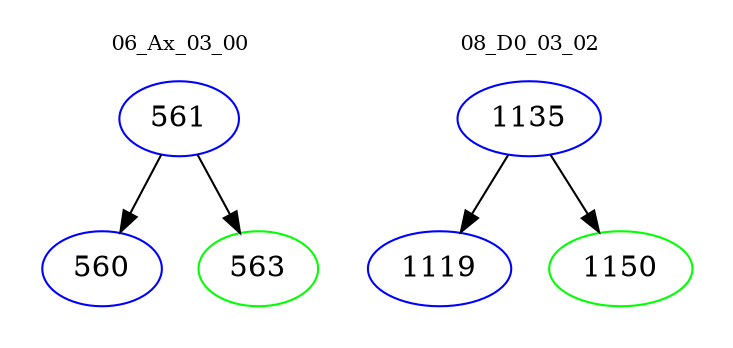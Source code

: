 digraph{
subgraph cluster_0 {
color = white
label = "06_Ax_03_00";
fontsize=10;
T0_561 [label="561", color="blue"]
T0_561 -> T0_560 [color="black"]
T0_560 [label="560", color="blue"]
T0_561 -> T0_563 [color="black"]
T0_563 [label="563", color="green"]
}
subgraph cluster_1 {
color = white
label = "08_D0_03_02";
fontsize=10;
T1_1135 [label="1135", color="blue"]
T1_1135 -> T1_1119 [color="black"]
T1_1119 [label="1119", color="blue"]
T1_1135 -> T1_1150 [color="black"]
T1_1150 [label="1150", color="green"]
}
}
